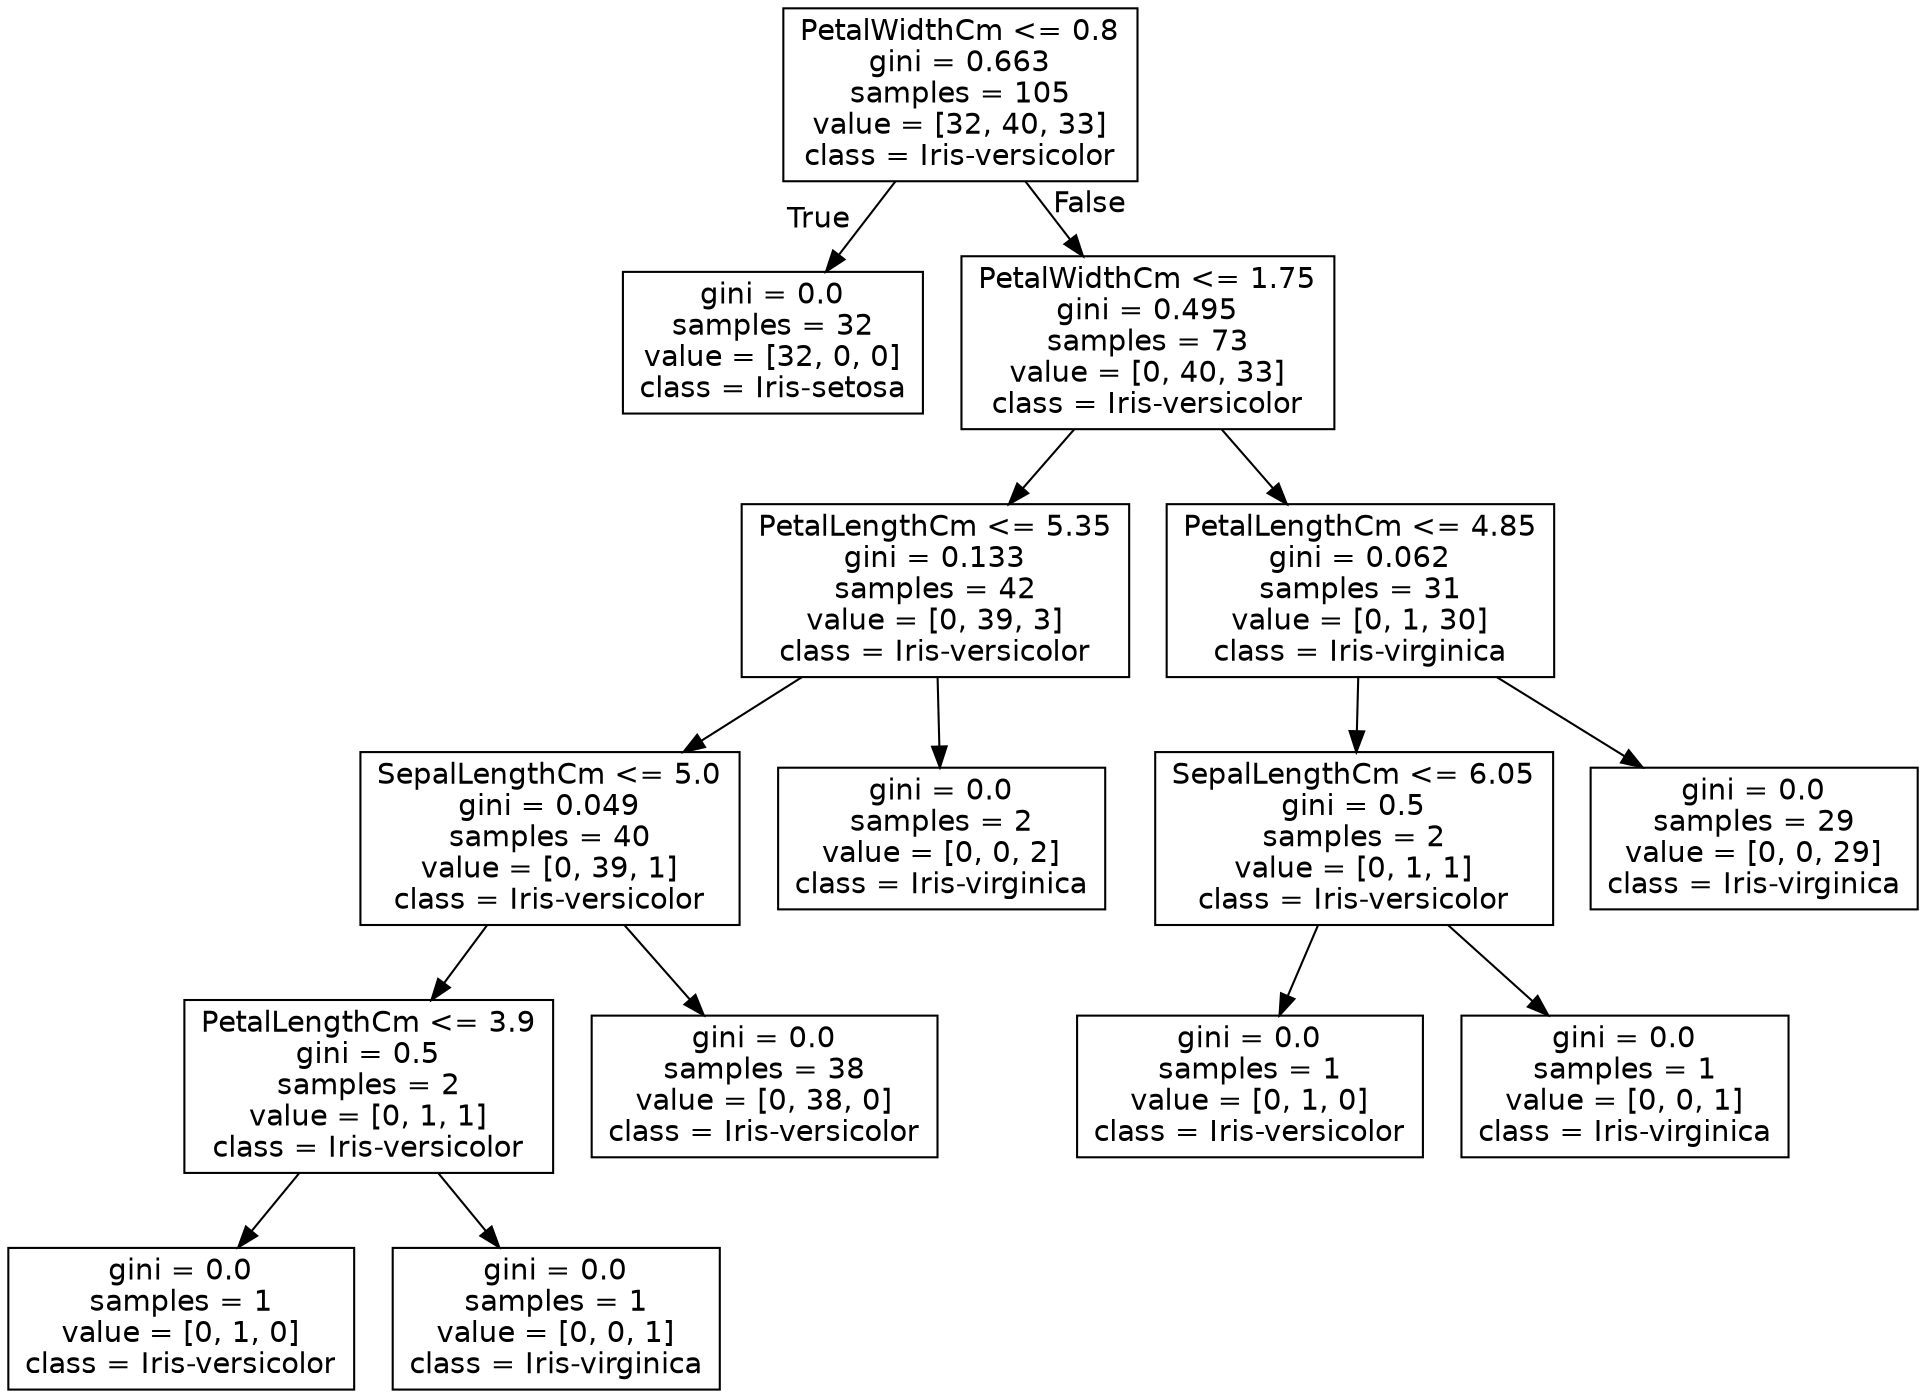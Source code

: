 digraph Tree {
node [shape=box, fontname="helvetica"] ;
edge [fontname="helvetica"] ;
0 [label="PetalWidthCm <= 0.8\ngini = 0.663\nsamples = 105\nvalue = [32, 40, 33]\nclass = Iris-versicolor"] ;
1 [label="gini = 0.0\nsamples = 32\nvalue = [32, 0, 0]\nclass = Iris-setosa"] ;
0 -> 1 [labeldistance=2.5, labelangle=45, headlabel="True"] ;
2 [label="PetalWidthCm <= 1.75\ngini = 0.495\nsamples = 73\nvalue = [0, 40, 33]\nclass = Iris-versicolor"] ;
0 -> 2 [labeldistance=2.5, labelangle=-45, headlabel="False"] ;
3 [label="PetalLengthCm <= 5.35\ngini = 0.133\nsamples = 42\nvalue = [0, 39, 3]\nclass = Iris-versicolor"] ;
2 -> 3 ;
4 [label="SepalLengthCm <= 5.0\ngini = 0.049\nsamples = 40\nvalue = [0, 39, 1]\nclass = Iris-versicolor"] ;
3 -> 4 ;
5 [label="PetalLengthCm <= 3.9\ngini = 0.5\nsamples = 2\nvalue = [0, 1, 1]\nclass = Iris-versicolor"] ;
4 -> 5 ;
6 [label="gini = 0.0\nsamples = 1\nvalue = [0, 1, 0]\nclass = Iris-versicolor"] ;
5 -> 6 ;
7 [label="gini = 0.0\nsamples = 1\nvalue = [0, 0, 1]\nclass = Iris-virginica"] ;
5 -> 7 ;
8 [label="gini = 0.0\nsamples = 38\nvalue = [0, 38, 0]\nclass = Iris-versicolor"] ;
4 -> 8 ;
9 [label="gini = 0.0\nsamples = 2\nvalue = [0, 0, 2]\nclass = Iris-virginica"] ;
3 -> 9 ;
10 [label="PetalLengthCm <= 4.85\ngini = 0.062\nsamples = 31\nvalue = [0, 1, 30]\nclass = Iris-virginica"] ;
2 -> 10 ;
11 [label="SepalLengthCm <= 6.05\ngini = 0.5\nsamples = 2\nvalue = [0, 1, 1]\nclass = Iris-versicolor"] ;
10 -> 11 ;
12 [label="gini = 0.0\nsamples = 1\nvalue = [0, 1, 0]\nclass = Iris-versicolor"] ;
11 -> 12 ;
13 [label="gini = 0.0\nsamples = 1\nvalue = [0, 0, 1]\nclass = Iris-virginica"] ;
11 -> 13 ;
14 [label="gini = 0.0\nsamples = 29\nvalue = [0, 0, 29]\nclass = Iris-virginica"] ;
10 -> 14 ;
}